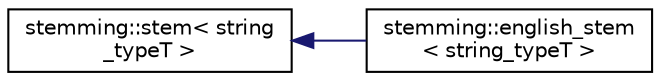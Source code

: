 digraph "Graphical Class Hierarchy"
{
  edge [fontname="Helvetica",fontsize="10",labelfontname="Helvetica",labelfontsize="10"];
  node [fontname="Helvetica",fontsize="10",shape=record];
  rankdir="LR";
  Node1 [label="stemming::stem\< string\l_typeT \>",height=0.2,width=0.4,color="black", fillcolor="white", style="filled",URL="$classstemming_1_1stem.html",tooltip="The base class for language-specific stemmers. "];
  Node1 -> Node2 [dir="back",color="midnightblue",fontsize="10",style="solid",fontname="Helvetica"];
  Node2 [label="stemming::english_stem\l\< string_typeT \>",height=0.2,width=0.4,color="black", fillcolor="white", style="filled",URL="$classstemming_1_1english__stem.html",tooltip="English stemmer. "];
}

